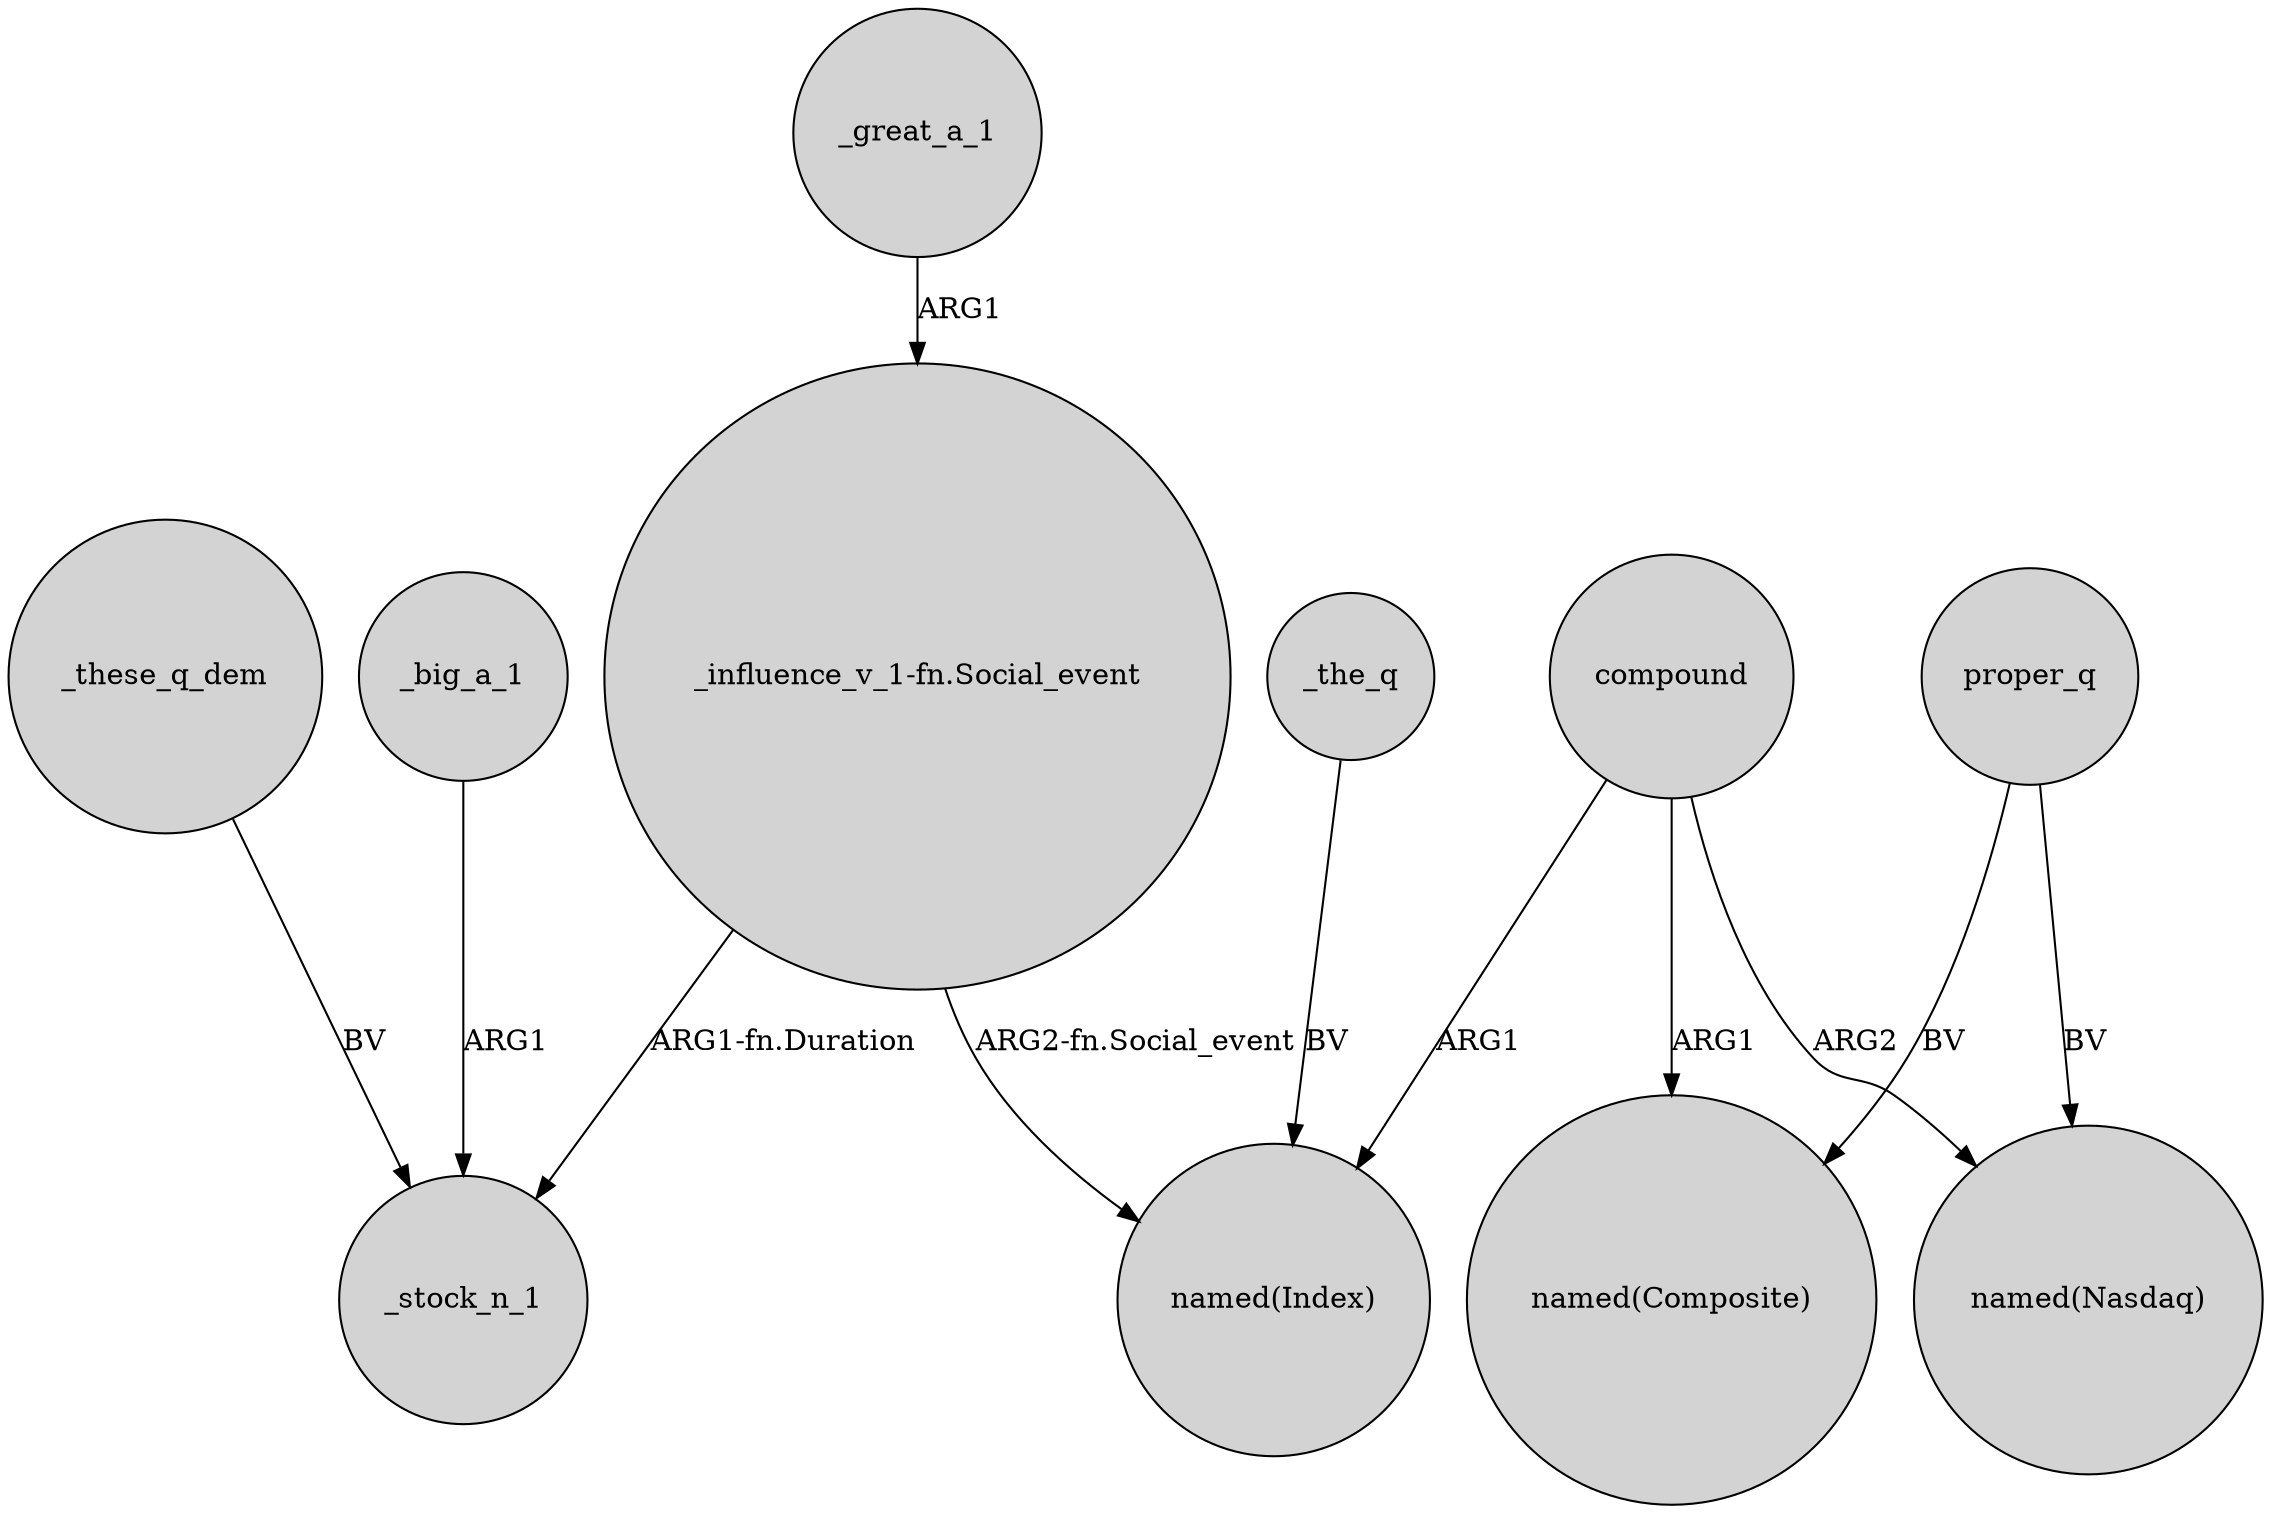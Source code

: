 digraph {
	node [shape=circle style=filled]
	"_influence_v_1-fn.Social_event" -> _stock_n_1 [label="ARG1-fn.Duration"]
	_great_a_1 -> "_influence_v_1-fn.Social_event" [label=ARG1]
	compound -> "named(Composite)" [label=ARG1]
	_the_q -> "named(Index)" [label=BV]
	_these_q_dem -> _stock_n_1 [label=BV]
	"_influence_v_1-fn.Social_event" -> "named(Index)" [label="ARG2-fn.Social_event"]
	compound -> "named(Index)" [label=ARG1]
	proper_q -> "named(Nasdaq)" [label=BV]
	compound -> "named(Nasdaq)" [label=ARG2]
	proper_q -> "named(Composite)" [label=BV]
	_big_a_1 -> _stock_n_1 [label=ARG1]
}
